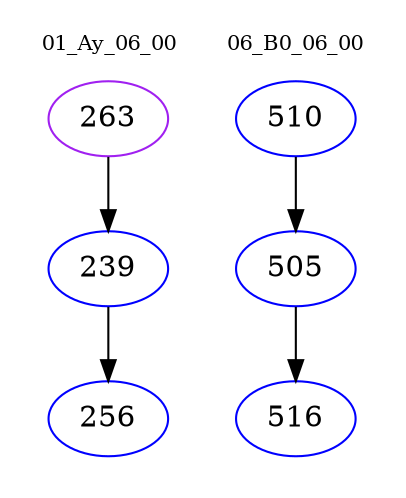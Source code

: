 digraph{
subgraph cluster_0 {
color = white
label = "01_Ay_06_00";
fontsize=10;
T0_263 [label="263", color="purple"]
T0_263 -> T0_239 [color="black"]
T0_239 [label="239", color="blue"]
T0_239 -> T0_256 [color="black"]
T0_256 [label="256", color="blue"]
}
subgraph cluster_1 {
color = white
label = "06_B0_06_00";
fontsize=10;
T1_510 [label="510", color="blue"]
T1_510 -> T1_505 [color="black"]
T1_505 [label="505", color="blue"]
T1_505 -> T1_516 [color="black"]
T1_516 [label="516", color="blue"]
}
}
